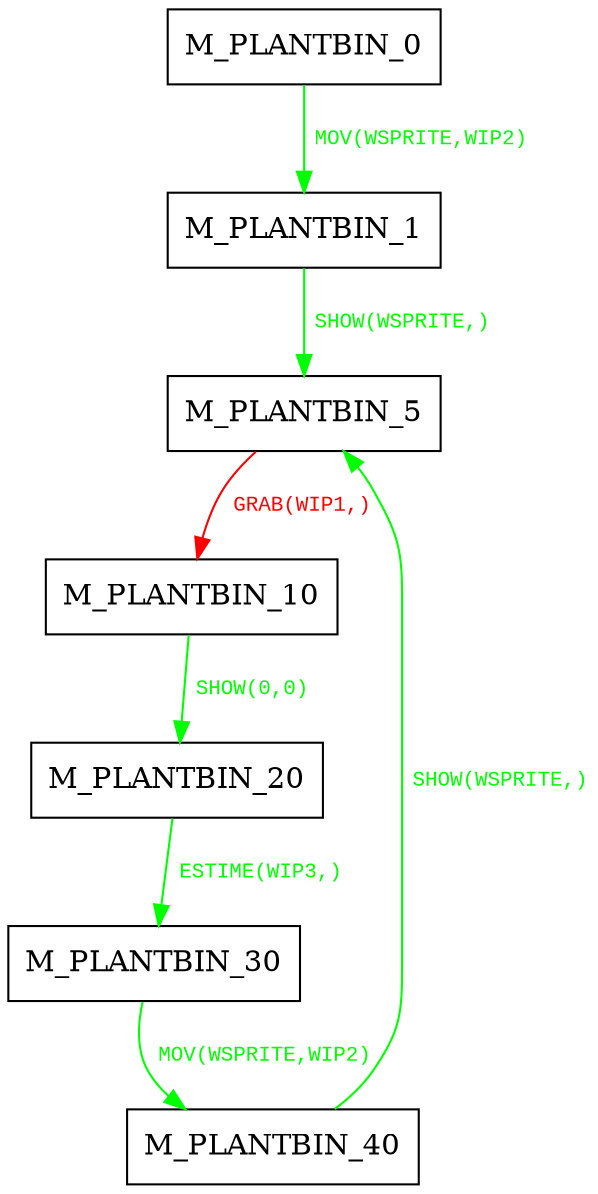 digraph {
 node [shape=record];
"M_PLANTBIN_0" -> "M_PLANTBIN_1"[color=green, fontcolor=green, label=< <font face="Courier New" point-size="10">
MOV(WSPRITE,WIP2)<br/>
</font>>];
"M_PLANTBIN_1" -> "M_PLANTBIN_5"[color=green, fontcolor=green, label=< <font face="Courier New" point-size="10">
SHOW(WSPRITE,)<br/>
</font>>];
"M_PLANTBIN_5" -> "M_PLANTBIN_10"[color=red, fontcolor=red, label=< <font face="Courier New" point-size="10">
GRAB(WIP1,)<br/>
</font>>];
"M_PLANTBIN_10" -> "M_PLANTBIN_20"[color=green, fontcolor=green, label=< <font face="Courier New" point-size="10">
SHOW(0,0)<br/>
</font>>];
"M_PLANTBIN_20" -> "M_PLANTBIN_30"[color=green, fontcolor=green, label=< <font face="Courier New" point-size="10">
ESTIME(WIP3,)<br/>
</font>>];
"M_PLANTBIN_30" -> "M_PLANTBIN_40"[color=green, fontcolor=green, label=< <font face="Courier New" point-size="10">
MOV(WSPRITE,WIP2)<br/>
</font>>];
"M_PLANTBIN_40" -> "M_PLANTBIN_5"[color=green, fontcolor=green, label=< <font face="Courier New" point-size="10">
SHOW(WSPRITE,)<br/>
</font>>];
}
